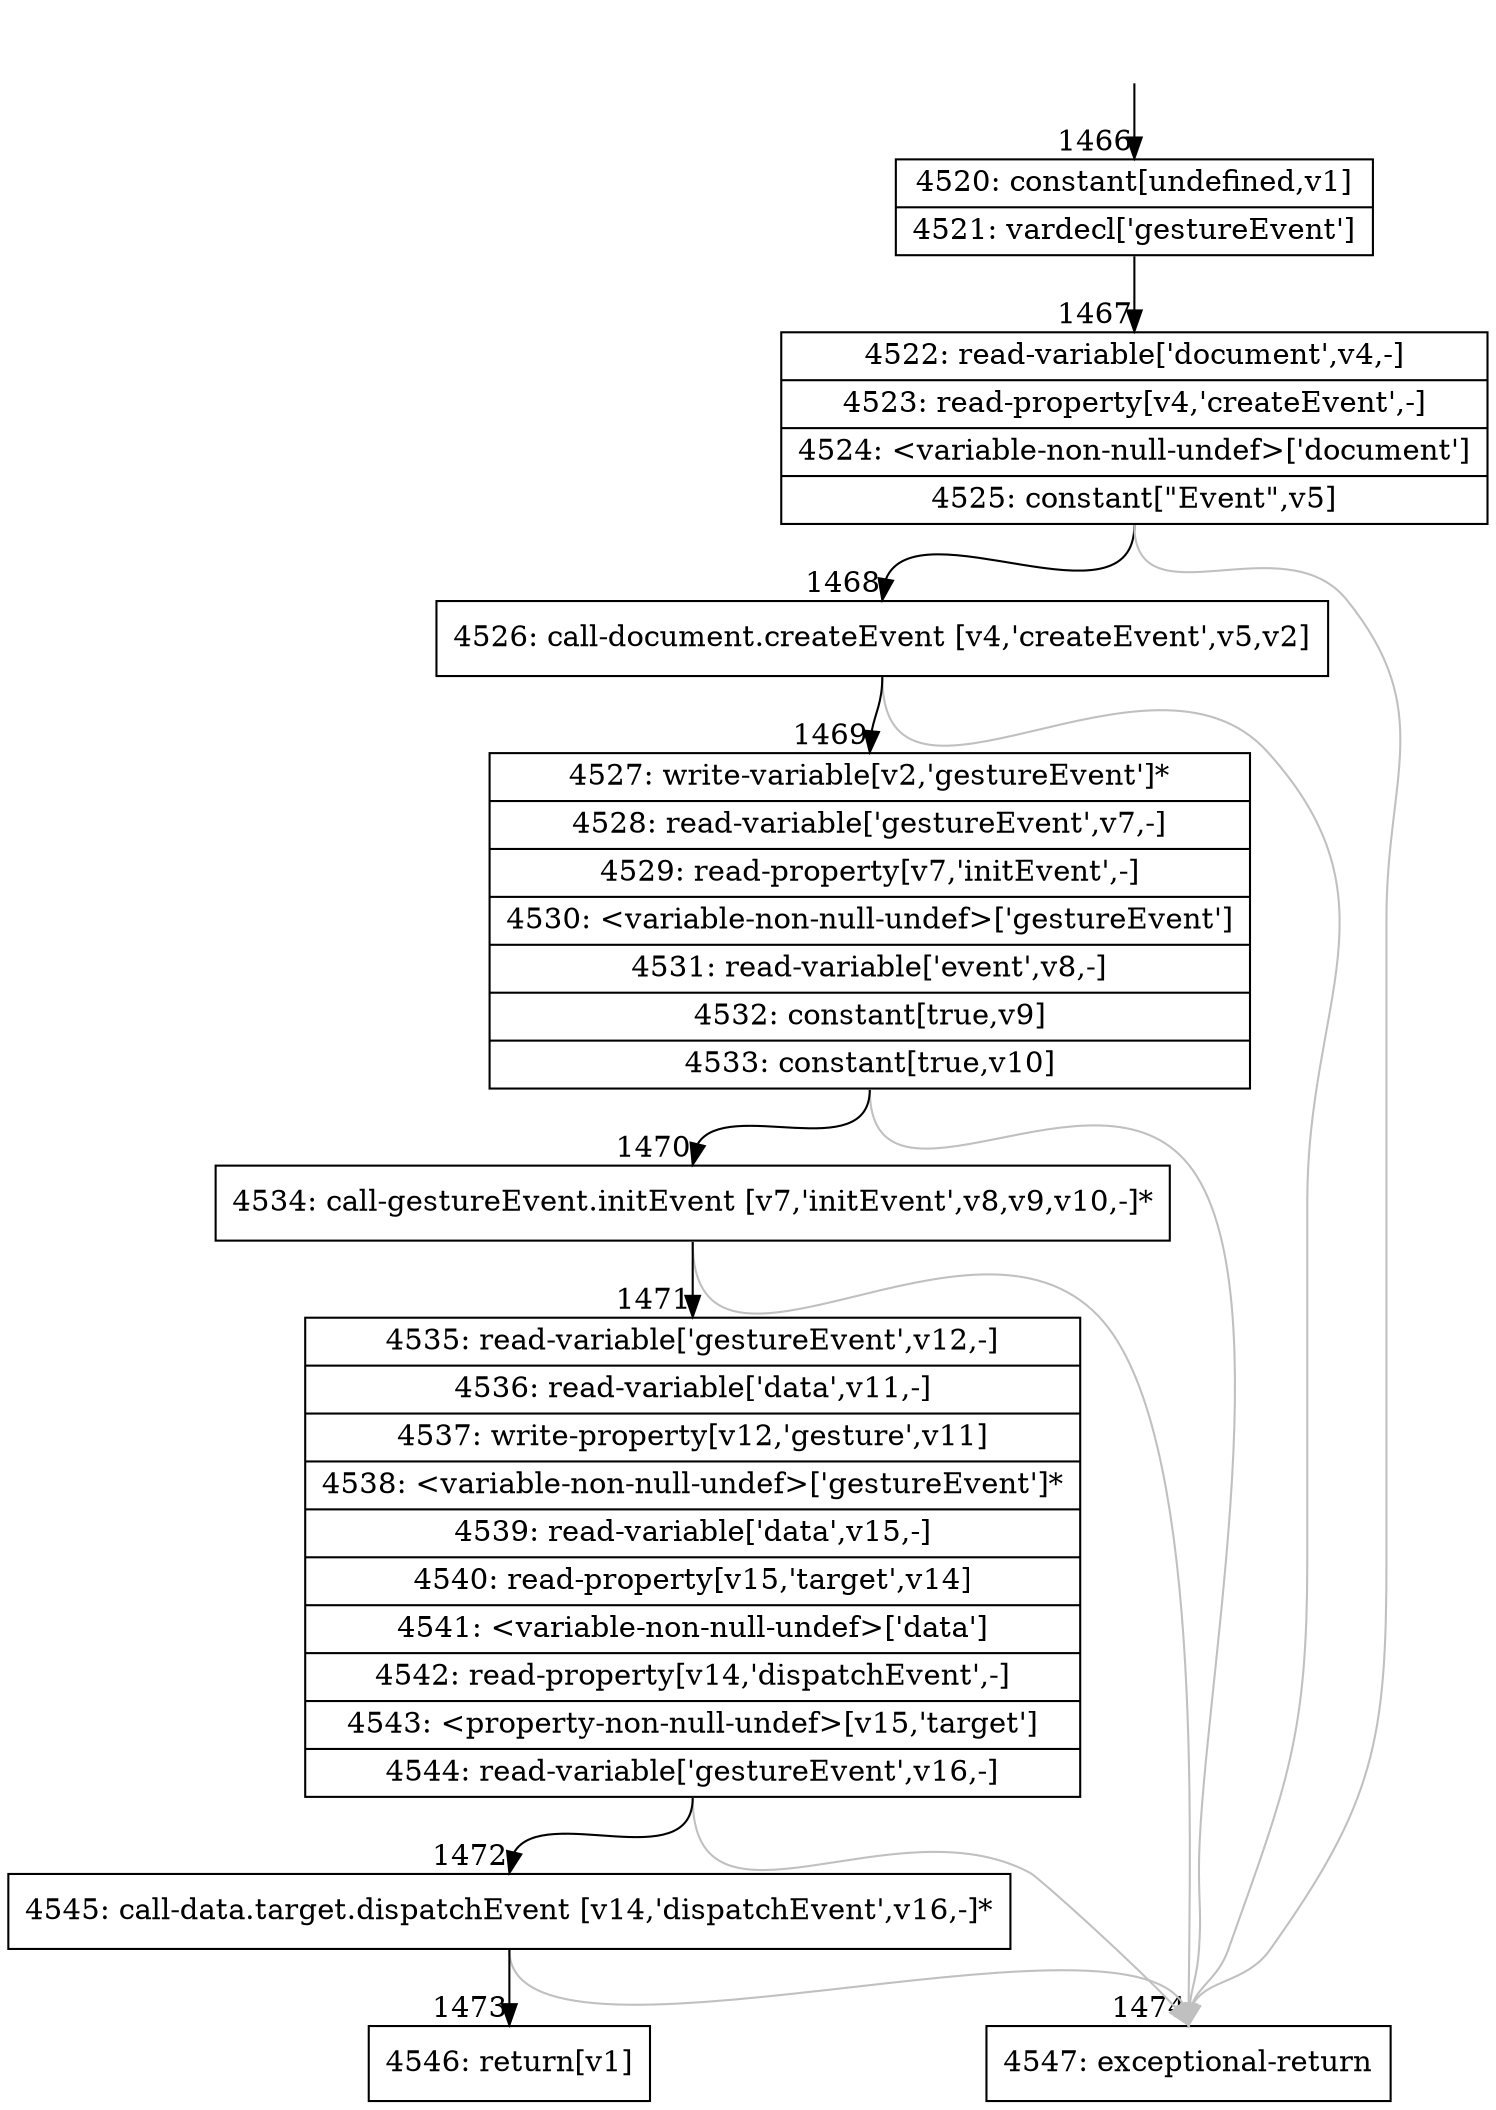 digraph {
rankdir="TD"
BB_entry136[shape=none,label=""];
BB_entry136 -> BB1466 [tailport=s, headport=n, headlabel="    1466"]
BB1466 [shape=record label="{4520: constant[undefined,v1]|4521: vardecl['gestureEvent']}" ] 
BB1466 -> BB1467 [tailport=s, headport=n, headlabel="      1467"]
BB1467 [shape=record label="{4522: read-variable['document',v4,-]|4523: read-property[v4,'createEvent',-]|4524: \<variable-non-null-undef\>['document']|4525: constant[\"Event\",v5]}" ] 
BB1467 -> BB1468 [tailport=s, headport=n, headlabel="      1468"]
BB1467 -> BB1474 [tailport=s, headport=n, color=gray, headlabel="      1474"]
BB1468 [shape=record label="{4526: call-document.createEvent [v4,'createEvent',v5,v2]}" ] 
BB1468 -> BB1469 [tailport=s, headport=n, headlabel="      1469"]
BB1468 -> BB1474 [tailport=s, headport=n, color=gray]
BB1469 [shape=record label="{4527: write-variable[v2,'gestureEvent']*|4528: read-variable['gestureEvent',v7,-]|4529: read-property[v7,'initEvent',-]|4530: \<variable-non-null-undef\>['gestureEvent']|4531: read-variable['event',v8,-]|4532: constant[true,v9]|4533: constant[true,v10]}" ] 
BB1469 -> BB1470 [tailport=s, headport=n, headlabel="      1470"]
BB1469 -> BB1474 [tailport=s, headport=n, color=gray]
BB1470 [shape=record label="{4534: call-gestureEvent.initEvent [v7,'initEvent',v8,v9,v10,-]*}" ] 
BB1470 -> BB1471 [tailport=s, headport=n, headlabel="      1471"]
BB1470 -> BB1474 [tailport=s, headport=n, color=gray]
BB1471 [shape=record label="{4535: read-variable['gestureEvent',v12,-]|4536: read-variable['data',v11,-]|4537: write-property[v12,'gesture',v11]|4538: \<variable-non-null-undef\>['gestureEvent']*|4539: read-variable['data',v15,-]|4540: read-property[v15,'target',v14]|4541: \<variable-non-null-undef\>['data']|4542: read-property[v14,'dispatchEvent',-]|4543: \<property-non-null-undef\>[v15,'target']|4544: read-variable['gestureEvent',v16,-]}" ] 
BB1471 -> BB1472 [tailport=s, headport=n, headlabel="      1472"]
BB1471 -> BB1474 [tailport=s, headport=n, color=gray]
BB1472 [shape=record label="{4545: call-data.target.dispatchEvent [v14,'dispatchEvent',v16,-]*}" ] 
BB1472 -> BB1473 [tailport=s, headport=n, headlabel="      1473"]
BB1472 -> BB1474 [tailport=s, headport=n, color=gray]
BB1473 [shape=record label="{4546: return[v1]}" ] 
BB1474 [shape=record label="{4547: exceptional-return}" ] 
//#$~ 2398
}
